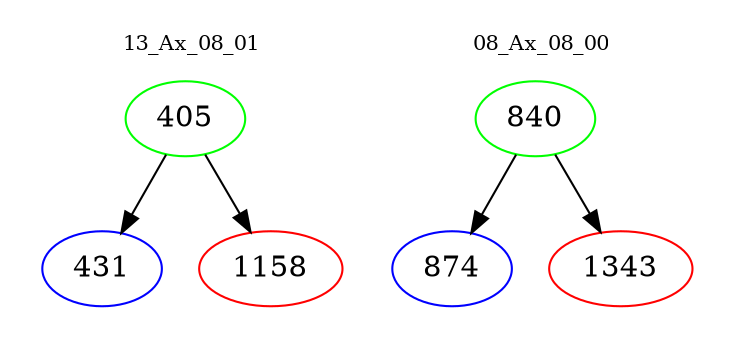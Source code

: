 digraph{
subgraph cluster_0 {
color = white
label = "13_Ax_08_01";
fontsize=10;
T0_405 [label="405", color="green"]
T0_405 -> T0_431 [color="black"]
T0_431 [label="431", color="blue"]
T0_405 -> T0_1158 [color="black"]
T0_1158 [label="1158", color="red"]
}
subgraph cluster_1 {
color = white
label = "08_Ax_08_00";
fontsize=10;
T1_840 [label="840", color="green"]
T1_840 -> T1_874 [color="black"]
T1_874 [label="874", color="blue"]
T1_840 -> T1_1343 [color="black"]
T1_1343 [label="1343", color="red"]
}
}
